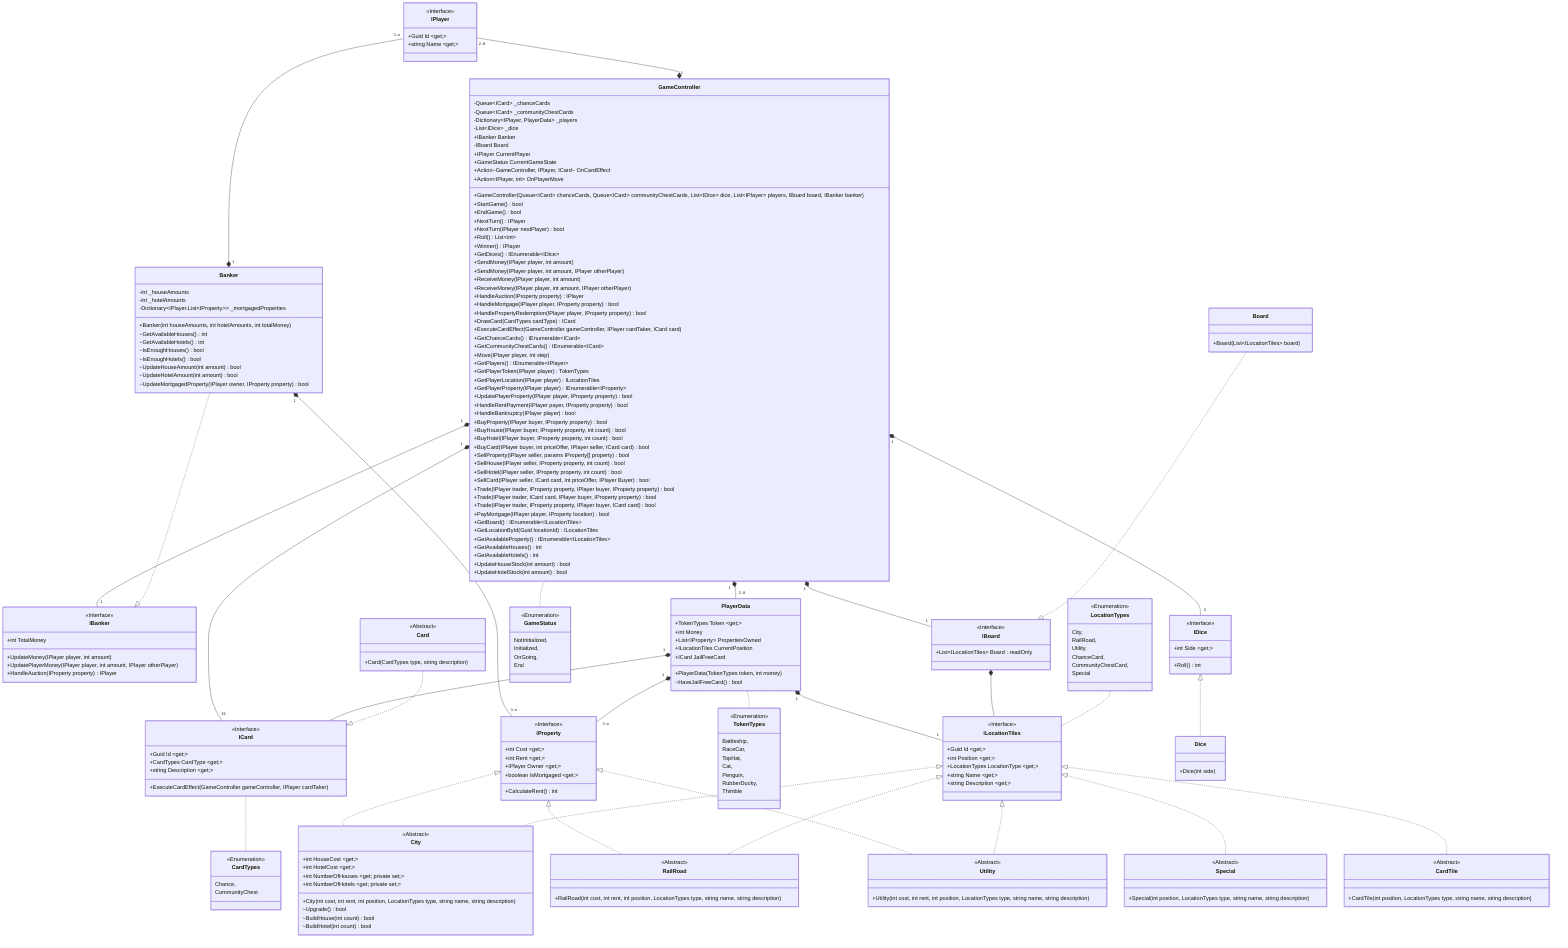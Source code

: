 classDiagram
    GameController "1" *-- "1" IBanker
    GameController "1" *-- "2" IDice
    GameController "1" *-- "32" ICard
    GameController "1" *-- "2..8" PlayerData
    GameController "1" *-- "1" IBoard
    GameController .. GameStatus
    
    Board ..|> IBoard

    IPlayer "2..8" --* "1" GameController
    IPlayer "0..n" --* "1" Banker
    
    Banker ..|> IBanker
    Banker "1" *-- "0..n" IProperty
    
    PlayerData .. TokenTypes
    PlayerData "1" *-- "0..n" IProperty
    PlayerData "1" *-- "1" ILocationTiles
    PlayerData "1" *-- "0..1" ICard
    
    IBoard *-- ILocationTiles
    
    IProperty <|.. City
    IProperty <|.. RailRoad
    IProperty <|.. Utility

    ILocationTiles <|.. Special
    ILocationTiles <|.. CardTile
    ILocationTiles <|.. City
    ILocationTiles <|.. RailRoad
    ILocationTiles <|.. Utility

    LocationTypes .. ILocationTiles

    ICard .. CardTypes

    Card ..|> ICard

    IDice <|.. Dice
    
    class GameController {
        -Queue~ICard~ _chanceCards
        -Queue~ICard~ _communityChestCards
        -Dictionary~IPlayer, PlayerData~ _players
        -List~IDice~ _dice
        +IBanker Banker
        -IBoard Board
        +IPlayer CurrentPlayer
        +GameStatus CurrentGameState
        +Action~GameController, IPlayer, ICard~ OnCardEffect
        +Action~IPlayer, int~ OnPlayerMove
        %% Game State
        +GameController(Queue~ICard~ chanceCards, Queue~ICard~ communityChestCards, List~IDice~ dice, List~IPlayer~ players, IBoard board, IBanker banker)
        +StartGame() bool
        +EndGame() bool
        +NextTurn() IPlayer
        +NextTurn(IPlayer nextPlayer) bool
        +Roll() List~int~
        +Winner() IPlayer
        +GetDices() IEnumerable~IDice~
        %%Banker
        +SendMoney(IPlayer player, int amount)
        +SendMoney(IPlayer player, int amount, IPlayer otherPlayer)
        +ReceiveMoney(IPlayer player, int amount)
        +ReceiveMoney(IPlayer player, int amount, IPlayer otherPlayer)
        +HandleAuction(IProperty property) IPlayer
        +HandleMortgage(IPlayer player, IProperty property) bool
        +HandlePropertyRedemption(IPlayer player, IProperty property) bool
        %% Card
        +DrawCard(CardTypes cardType) ICard
        +ExecuteCardEffect(GameController gameController, IPlayer cardTaker, ICard card)
        +GetChanceCards() IEnumerable~ICard~
        +GetCommunityChestCards() IEnumerable~ICard~
        %% Player
        +Move(IPlayer player, int step)
        +GetPlayers() IEnumerable~IPlayer~
        +GetPlayerToken(IPlayer player) TokenTypes
        +GetPlayerLocation(IPlayer player) ILocationTiles
        +GetPlayerProperty(IPlayer player) IEnumerable~IProperty~
        +UpdatePlayerProperty(IPlayer player, IProperty property) bool
        %% Transaction
        +HandleRentPayment(IPlayer payer, IProperty property) bool
        +HandleBankruptcy(IPlayer player) bool
        +BuyProperty(IPlayer buyer, IProperty property) bool
        +BuyHouse(IPlayer buyer, IProperty property, int count) bool
        +BuyHotel(IPlayer buyer, IProperty property, int count) bool
        +BuyCard(IPlayer buyer, int priceOffer, IPlayer seller, ICard card) bool
        +SellProperty(IPlayer seller, params IProperty[] property) bool
        +SellHouse(IPlayer seller, IProperty property, int count) bool
        +SellHotel(IPlayer seller, IProperty property, int count) bool
        +SellCard(IPlayer seller, ICard card, int priceOffer, IPlayer Buyer) bool
        +Trade(IPlayer trader, IProperty property, IPlayer buyer, IProperty property) bool
        +Trade(IPlayer trader, ICard card, IPlayer buyer, IProperty property) bool
        +Trade(IPlayer trader, IProperty property, IPlayer buyer, ICard card) bool
        +PayMortgage(IPlayer player, IProperty location) bool
        %% Board & Property
        +GetBoard() IEnumerable~ILocationTiles~
        +GetLocationById(Guid locationId) ILocationTiles
        +GetAvailableProperty() IEnumerable~ILocationTiles~
        +GetAvailableHouses() int
        +GetAvailableHotels() int
        +UpdateHouseStock(int amount) bool
        +UpdateHotelStock(int amount) bool
    }
    class IBanker {
        <<Interface>>
        +int TotalMoney
        +UpdateMoney(IPlayer player, int amount)
        +UpdatePlayerMoney(IPlayer player, int amount, IPlayer otherPlayer)
        +HandleAuction(IProperty property) IPlayer
    }
    class Banker {
        -int _houseAmounts
        -int _hotelAmounts
        -Dictionary~IPlayer.List~IProperty~~ _mortgagedProperties
        +Banker(int houseAmounts, int hotelAmounts, int totalMoney)
        ~GetAvailableHouses() int
        ~GetAvailableHotels() int
        ~IsEnoughHouses() bool
        ~IsEnoughHotels() bool
        ~UpdateHouseAmount(int amount) bool
        ~UpdateHotelAmount(int amount) bool
        ~UpdateMortgagedProperty(IPlayer owner, IProperty property) bool
    }
    class IBoard {
        <<Interface>>
        +List~ILocationTiles~ Board : readOnly
    }
    class Board {
        +Board(List~ILocationTiles~ board)
    }
    class ILocationTiles {
        <<Interface>>
        +Guid Id ~get;~
        +int Position ~get;~
        +LocationTypes LocationType ~get;~
        +string Name ~get;~
        +string Description ~get;~
    }
    class Special {
        <<Abstract>>
        +Special(int position, LocationTypes type, string name, string description)
    }
    class CardTile {
        <<Abstract>>
        +CardTile(int position, LocationTypes type, string name, string description)
    }
    class IProperty {
        <<Interface>>
        +int Cost ~get;~
        +int Rent ~get;~
        +IPlayer Owner ~get;~
        +boolean IsMortgaged ~get;~
        +CalculateRent() int
    }
    class RailRoad {
        <<Abstract>>
        +RailRoad(int cost, int rent, int position, LocationTypes type, string name, string description)
    }
    class City {
        <<Abstract>>
        +int HouseCost ~get;~
        +int HotelCost ~get;~
        +int NumberOfHouses ~get; private set;~ 
        +int NumberOfHotels ~get; private set;~ 
        +City(int cost, int rent, int position, LocationTypes type, string name, string description)
        ~Upgrade() bool
        ~BuildHouse(int count) bool
        ~BuildHotel(int count) bool
    }
    class Utility {
        <<Abstract>>
        +Utility(int cost, int rent, int position, LocationTypes type, string name, string description)
    }
    class IPlayer {
        <<Interface>>
        +Guid Id ~get;~
        +string Name ~get;~
    }
    class PlayerData {
        +TokenTypes Token ~get;~
        +int Money
        +List~IProperty~ PropertiesOwned
        +ILocationTiles CurrentPosition
        +ICard JailFreeCard
        +PlayerData(TokenTypes token, int money)
        ~HaveJailFreeCard() bool
    }
    class ICard {
        <<Interface>>
        +Guid Id ~get;~
        +CardTypes CardType ~get;~
        +string Description ~get;~
        +ExecuteCardEffect(GameController gameController, IPlayer cardTaker)
    }
    class Card {
        <<Abstract>>
        +Card(CardTypes type, string description)
    }
    class IDice {
        <<Interface>>
        +int Side ~get;~
        +Roll() int
    }
    class Dice {
        +Dice(int side)
    }
    class TokenTypes {
        <<Enumeration>>
        Battleship,
        RaceCar,
        TopHat,
        Cat,
        Penguin,
        RubberDucky,
        Thimble
    }
    class LocationTypes {
        <<Enumeration>>
        City,
        RailRoad,
        Utility,
        ChanceCard,
        CommunityChestCard,
        Special
    }
    class CardTypes {
        <<Enumeration>>
        Chance,
        CommunityChest
    }
    class GameStatus {
        <<Enumeration>>
        NotInitialized,
        Initialized,
        OnGoing,
        End
    }